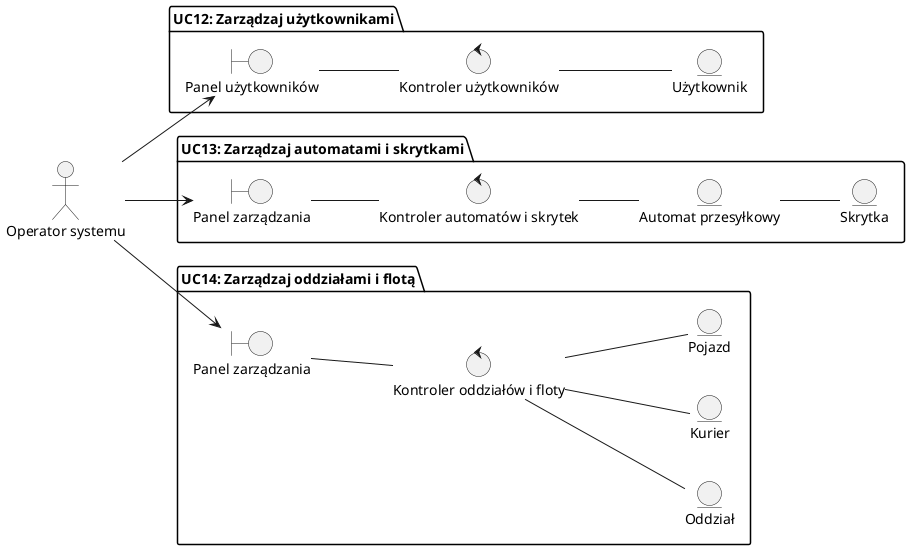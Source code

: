 @startuml
left to right direction

actor OperatorSystemu as "Operator systemu"

package "UC12: Zarządzaj użytkownikami" {
  boundary PanelZarzadzaniaUzytkownikami as "Panel użytkowników"
  control KontrolerZarzadzaniaUzytkownikami as "Kontroler użytkowników"
  entity UC12_Uzytkownik as "Użytkownik"

  OperatorSystemu --> PanelZarzadzaniaUzytkownikami
  PanelZarzadzaniaUzytkownikami -- KontrolerZarzadzaniaUzytkownikami
  KontrolerZarzadzaniaUzytkownikami -- UC12_Uzytkownik
}

package "UC13: Zarządzaj automatami i skrytkami" {
  boundary PanelZarzadzaniaAutomatami as "Panel zarządzania"
  control KontrolerAutomatow as "Kontroler automatów i skrytek"
  entity AutomatPrzesylkowy as "Automat przesyłkowy"
  entity Skrytka

  OperatorSystemu --> PanelZarzadzaniaAutomatami
  PanelZarzadzaniaAutomatami -- KontrolerAutomatow
  KontrolerAutomatow -- AutomatPrzesylkowy
  AutomatPrzesylkowy -- Skrytka
}

package "UC14: Zarządzaj oddziałami i flotą" {
  boundary PanelZarzadzaniaOddzialami as "Panel zarządzania"
  control KontrolerOddzialow as "Kontroler oddziałów i floty"
  entity Oddzial as "Oddział"
  entity Kurier
  entity Pojazd

  OperatorSystemu --> PanelZarzadzaniaOddzialami
  PanelZarzadzaniaOddzialami -- KontrolerOddzialow
  KontrolerOddzialow -- Oddzial
  KontrolerOddzialow -- Kurier
  KontrolerOddzialow -- Pojazd
}
@enduml

